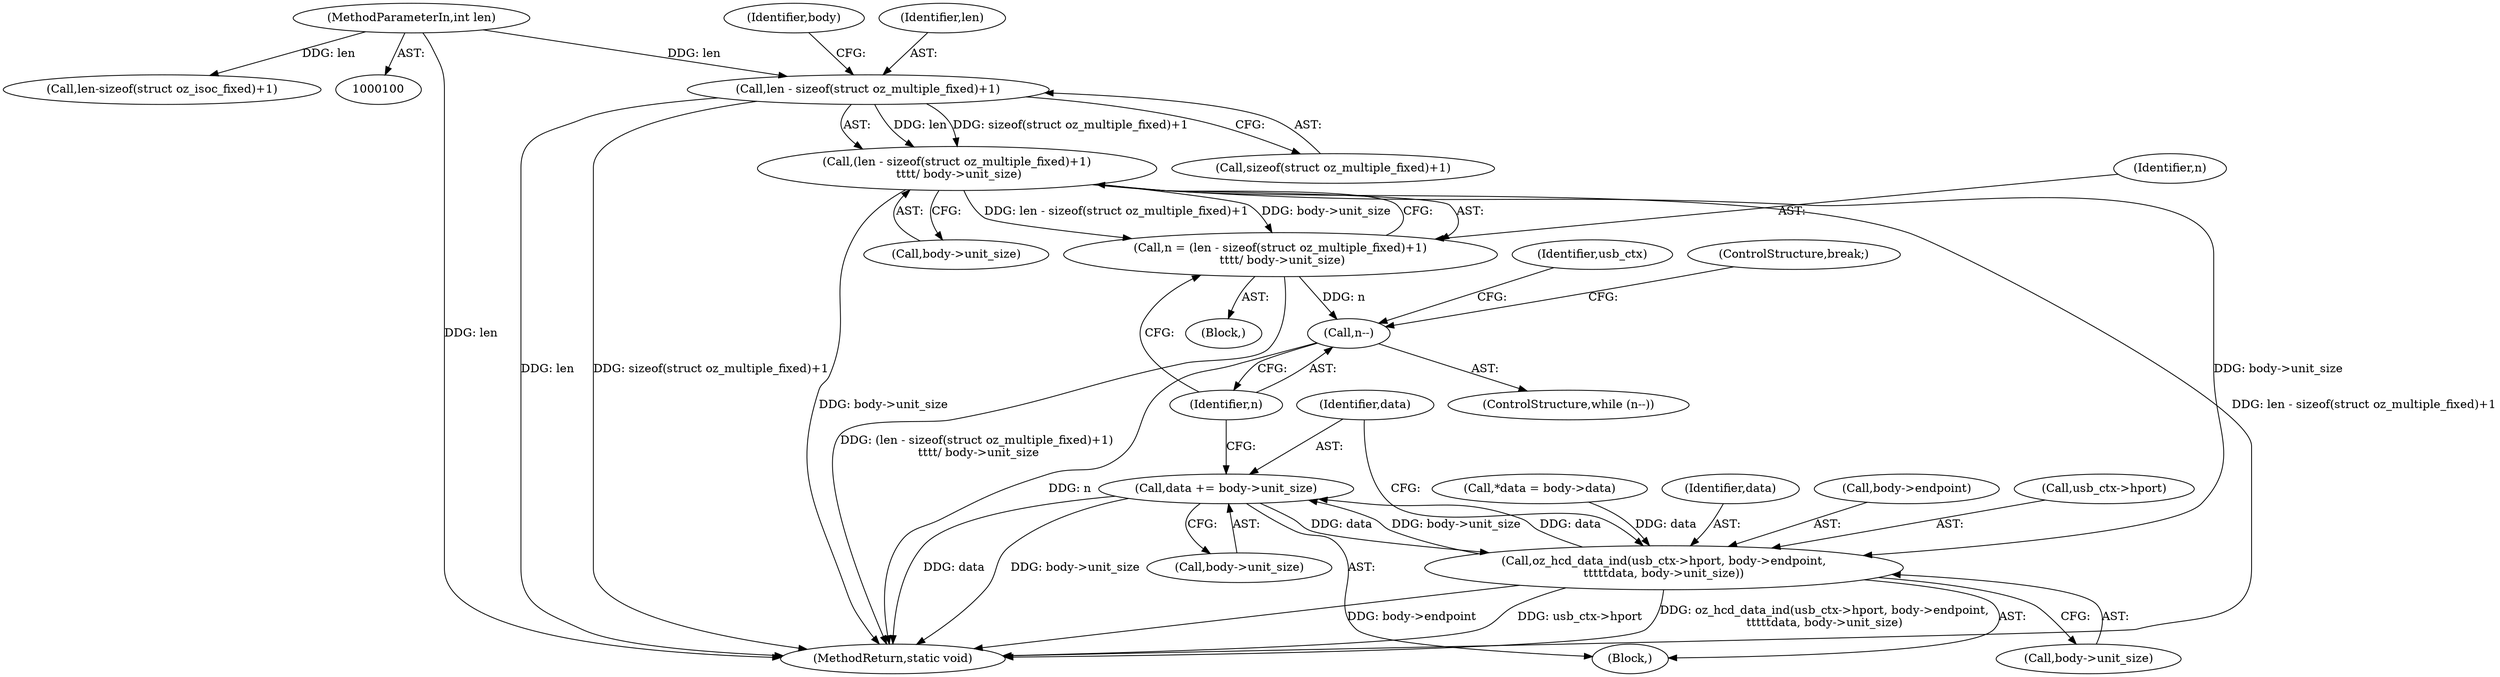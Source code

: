 digraph "1_linux_04bf464a5dfd9ade0dda918e44366c2c61fce80b@API" {
"1000134" [label="(Call,len - sizeof(struct oz_multiple_fixed)+1)"];
"1000103" [label="(MethodParameterIn,int len)"];
"1000133" [label="(Call,(len - sizeof(struct oz_multiple_fixed)+1)\n \t\t\t\t/ body->unit_size)"];
"1000131" [label="(Call,n = (len - sizeof(struct oz_multiple_fixed)+1)\n \t\t\t\t/ body->unit_size)"];
"1000144" [label="(Call,n--)"];
"1000147" [label="(Call,oz_hcd_data_ind(usb_ctx->hport, body->endpoint,\n\t\t\t\t\tdata, body->unit_size))"];
"1000158" [label="(Call,data += body->unit_size)"];
"1000227" [label="(MethodReturn,static void)"];
"1000125" [label="(Call,*data = body->data)"];
"1000159" [label="(Identifier,data)"];
"1000160" [label="(Call,body->unit_size)"];
"1000149" [label="(Identifier,usb_ctx)"];
"1000155" [label="(Call,body->unit_size)"];
"1000141" [label="(Identifier,body)"];
"1000163" [label="(ControlStructure,break;)"];
"1000146" [label="(Block,)"];
"1000136" [label="(Call,sizeof(struct oz_multiple_fixed)+1)"];
"1000144" [label="(Call,n--)"];
"1000145" [label="(Identifier,n)"];
"1000158" [label="(Call,data += body->unit_size)"];
"1000154" [label="(Identifier,data)"];
"1000151" [label="(Call,body->endpoint)"];
"1000103" [label="(MethodParameterIn,int len)"];
"1000148" [label="(Call,usb_ctx->hport)"];
"1000147" [label="(Call,oz_hcd_data_ind(usb_ctx->hport, body->endpoint,\n\t\t\t\t\tdata, body->unit_size))"];
"1000117" [label="(Block,)"];
"1000140" [label="(Call,body->unit_size)"];
"1000134" [label="(Call,len - sizeof(struct oz_multiple_fixed)+1)"];
"1000132" [label="(Identifier,n)"];
"1000143" [label="(ControlStructure,while (n--))"];
"1000135" [label="(Identifier,len)"];
"1000133" [label="(Call,(len - sizeof(struct oz_multiple_fixed)+1)\n \t\t\t\t/ body->unit_size)"];
"1000175" [label="(Call,len-sizeof(struct oz_isoc_fixed)+1)"];
"1000131" [label="(Call,n = (len - sizeof(struct oz_multiple_fixed)+1)\n \t\t\t\t/ body->unit_size)"];
"1000134" -> "1000133"  [label="AST: "];
"1000134" -> "1000136"  [label="CFG: "];
"1000135" -> "1000134"  [label="AST: "];
"1000136" -> "1000134"  [label="AST: "];
"1000141" -> "1000134"  [label="CFG: "];
"1000134" -> "1000227"  [label="DDG: len"];
"1000134" -> "1000227"  [label="DDG: sizeof(struct oz_multiple_fixed)+1"];
"1000134" -> "1000133"  [label="DDG: len"];
"1000134" -> "1000133"  [label="DDG: sizeof(struct oz_multiple_fixed)+1"];
"1000103" -> "1000134"  [label="DDG: len"];
"1000103" -> "1000100"  [label="AST: "];
"1000103" -> "1000227"  [label="DDG: len"];
"1000103" -> "1000175"  [label="DDG: len"];
"1000133" -> "1000131"  [label="AST: "];
"1000133" -> "1000140"  [label="CFG: "];
"1000140" -> "1000133"  [label="AST: "];
"1000131" -> "1000133"  [label="CFG: "];
"1000133" -> "1000227"  [label="DDG: body->unit_size"];
"1000133" -> "1000227"  [label="DDG: len - sizeof(struct oz_multiple_fixed)+1"];
"1000133" -> "1000131"  [label="DDG: len - sizeof(struct oz_multiple_fixed)+1"];
"1000133" -> "1000131"  [label="DDG: body->unit_size"];
"1000133" -> "1000147"  [label="DDG: body->unit_size"];
"1000131" -> "1000117"  [label="AST: "];
"1000132" -> "1000131"  [label="AST: "];
"1000145" -> "1000131"  [label="CFG: "];
"1000131" -> "1000227"  [label="DDG: (len - sizeof(struct oz_multiple_fixed)+1)\n \t\t\t\t/ body->unit_size"];
"1000131" -> "1000144"  [label="DDG: n"];
"1000144" -> "1000143"  [label="AST: "];
"1000144" -> "1000145"  [label="CFG: "];
"1000145" -> "1000144"  [label="AST: "];
"1000149" -> "1000144"  [label="CFG: "];
"1000163" -> "1000144"  [label="CFG: "];
"1000144" -> "1000227"  [label="DDG: n"];
"1000147" -> "1000146"  [label="AST: "];
"1000147" -> "1000155"  [label="CFG: "];
"1000148" -> "1000147"  [label="AST: "];
"1000151" -> "1000147"  [label="AST: "];
"1000154" -> "1000147"  [label="AST: "];
"1000155" -> "1000147"  [label="AST: "];
"1000159" -> "1000147"  [label="CFG: "];
"1000147" -> "1000227"  [label="DDG: oz_hcd_data_ind(usb_ctx->hport, body->endpoint,\n\t\t\t\t\tdata, body->unit_size)"];
"1000147" -> "1000227"  [label="DDG: body->endpoint"];
"1000147" -> "1000227"  [label="DDG: usb_ctx->hport"];
"1000158" -> "1000147"  [label="DDG: data"];
"1000125" -> "1000147"  [label="DDG: data"];
"1000147" -> "1000158"  [label="DDG: body->unit_size"];
"1000147" -> "1000158"  [label="DDG: data"];
"1000158" -> "1000146"  [label="AST: "];
"1000158" -> "1000160"  [label="CFG: "];
"1000159" -> "1000158"  [label="AST: "];
"1000160" -> "1000158"  [label="AST: "];
"1000145" -> "1000158"  [label="CFG: "];
"1000158" -> "1000227"  [label="DDG: data"];
"1000158" -> "1000227"  [label="DDG: body->unit_size"];
}
